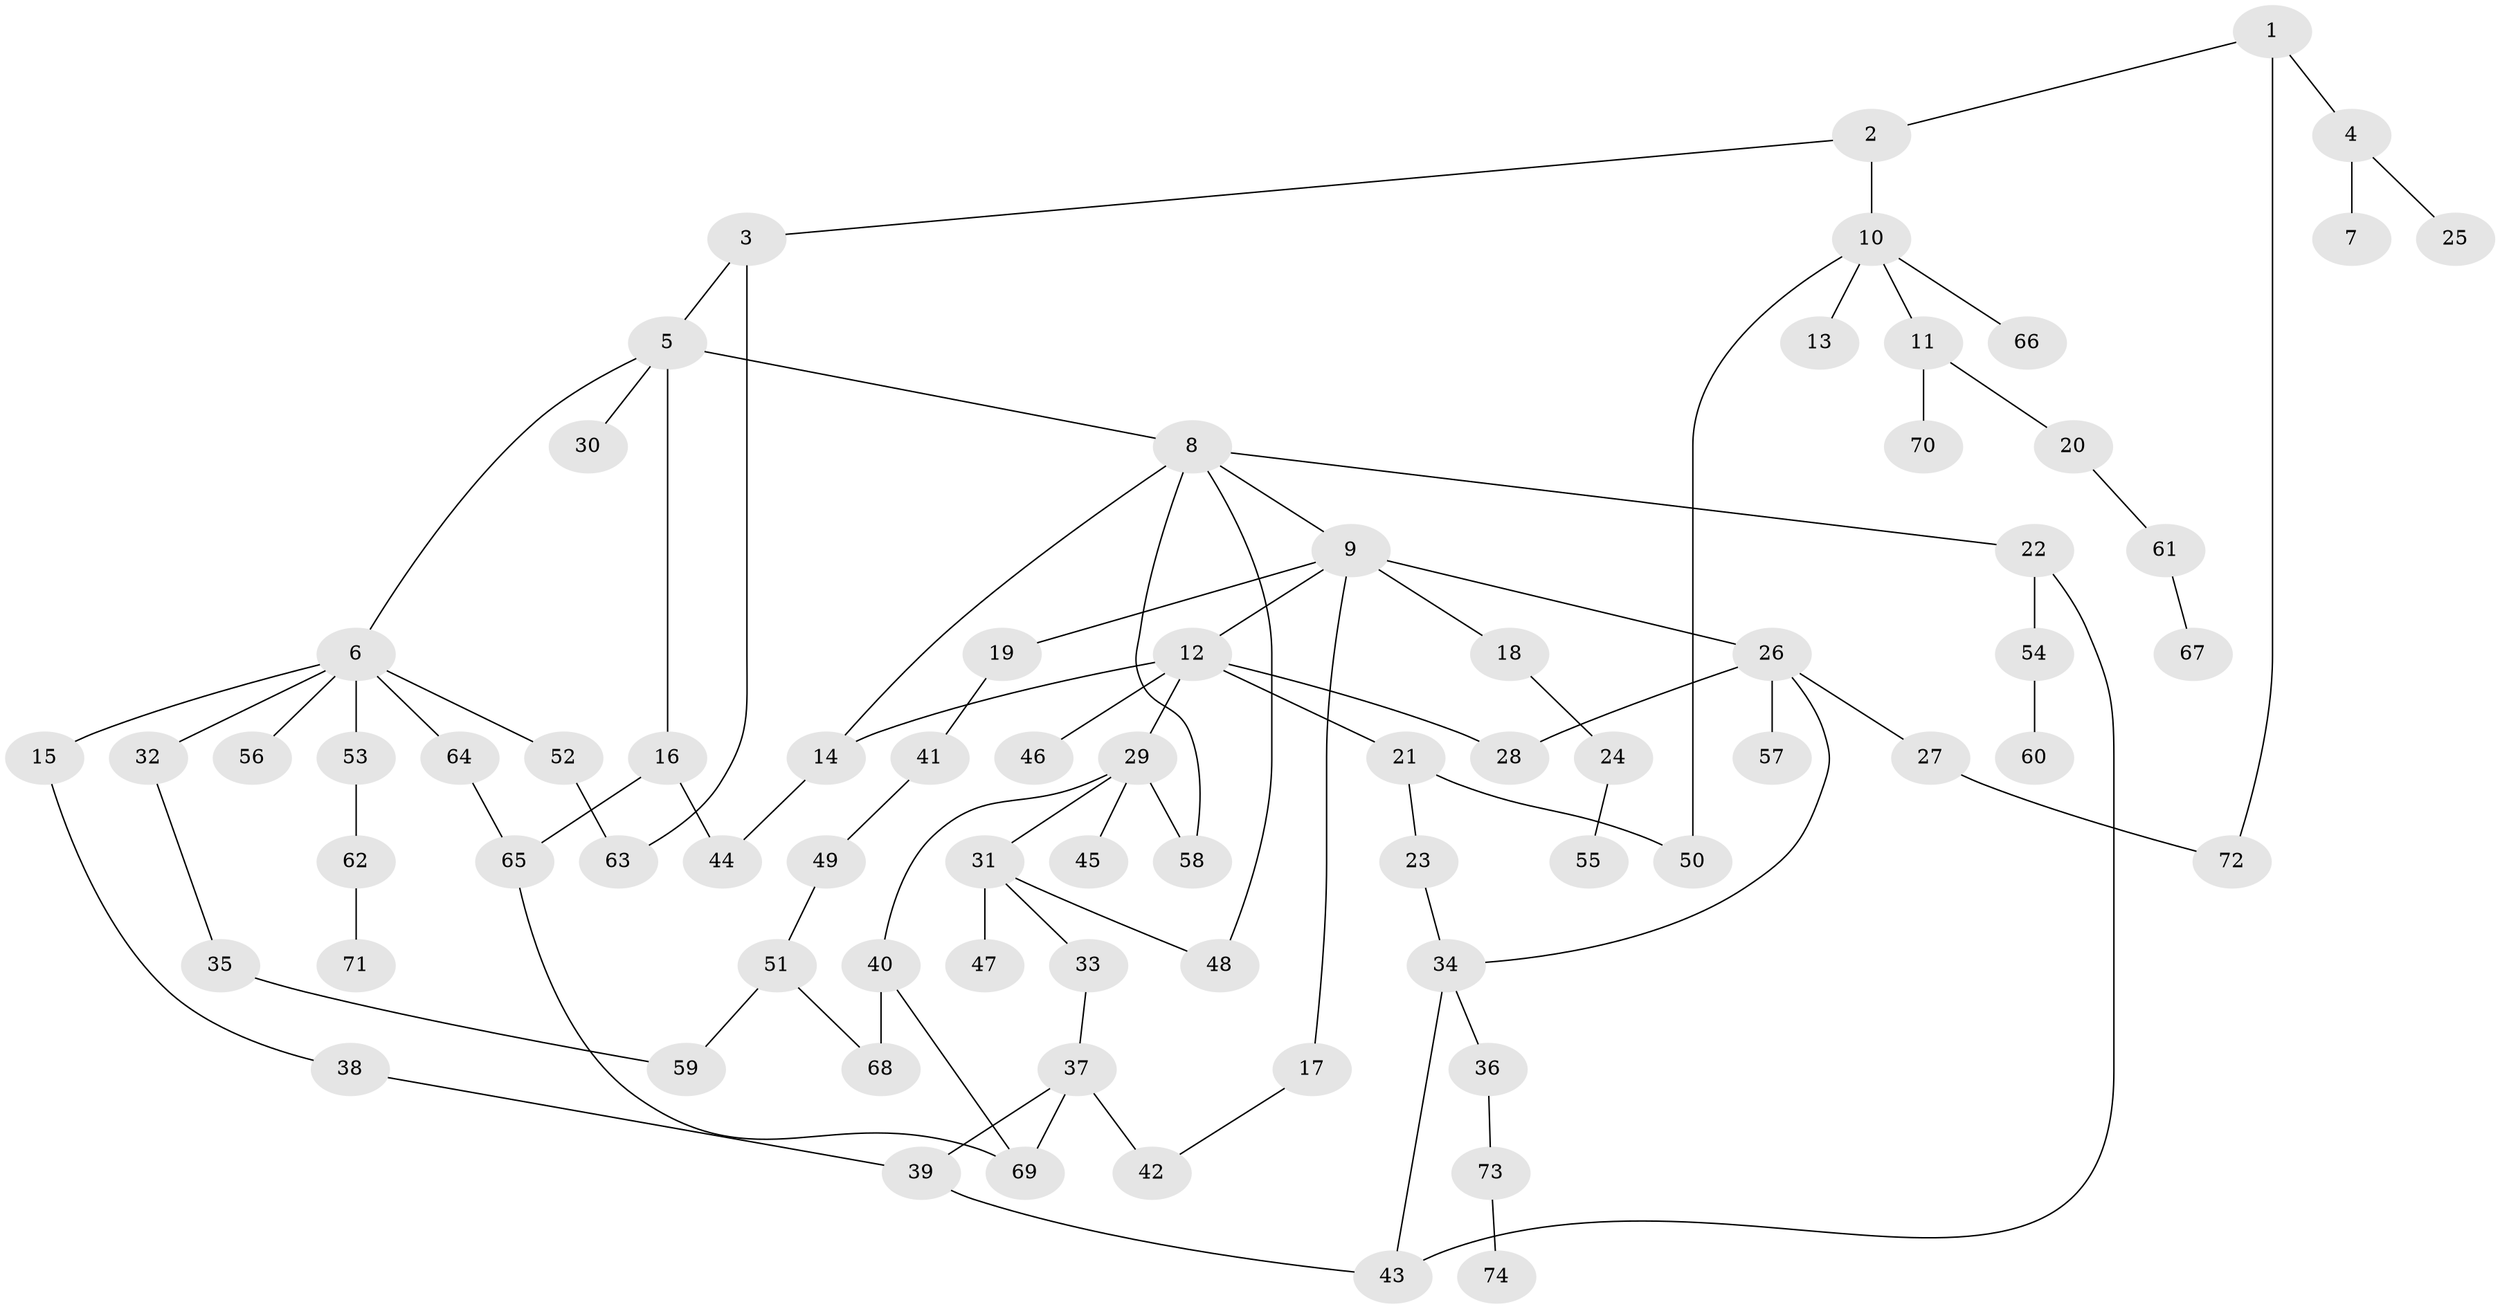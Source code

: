 // original degree distribution, {3: 0.17475728155339806, 4: 0.06796116504854369, 6: 0.06796116504854369, 8: 0.009708737864077669, 2: 0.3300970873786408, 1: 0.33980582524271846, 5: 0.009708737864077669}
// Generated by graph-tools (version 1.1) at 2025/49/03/04/25 22:49:04]
// undirected, 74 vertices, 91 edges
graph export_dot {
  node [color=gray90,style=filled];
  1;
  2;
  3;
  4;
  5;
  6;
  7;
  8;
  9;
  10;
  11;
  12;
  13;
  14;
  15;
  16;
  17;
  18;
  19;
  20;
  21;
  22;
  23;
  24;
  25;
  26;
  27;
  28;
  29;
  30;
  31;
  32;
  33;
  34;
  35;
  36;
  37;
  38;
  39;
  40;
  41;
  42;
  43;
  44;
  45;
  46;
  47;
  48;
  49;
  50;
  51;
  52;
  53;
  54;
  55;
  56;
  57;
  58;
  59;
  60;
  61;
  62;
  63;
  64;
  65;
  66;
  67;
  68;
  69;
  70;
  71;
  72;
  73;
  74;
  1 -- 2 [weight=1.0];
  1 -- 4 [weight=1.0];
  1 -- 72 [weight=1.0];
  2 -- 3 [weight=1.0];
  2 -- 10 [weight=1.0];
  3 -- 5 [weight=1.0];
  3 -- 63 [weight=1.0];
  4 -- 7 [weight=1.0];
  4 -- 25 [weight=1.0];
  5 -- 6 [weight=1.0];
  5 -- 8 [weight=1.0];
  5 -- 16 [weight=1.0];
  5 -- 30 [weight=1.0];
  6 -- 15 [weight=1.0];
  6 -- 32 [weight=1.0];
  6 -- 52 [weight=1.0];
  6 -- 53 [weight=1.0];
  6 -- 56 [weight=1.0];
  6 -- 64 [weight=1.0];
  8 -- 9 [weight=1.0];
  8 -- 14 [weight=1.0];
  8 -- 22 [weight=1.0];
  8 -- 48 [weight=1.0];
  8 -- 58 [weight=1.0];
  9 -- 12 [weight=1.0];
  9 -- 17 [weight=1.0];
  9 -- 18 [weight=1.0];
  9 -- 19 [weight=1.0];
  9 -- 26 [weight=1.0];
  10 -- 11 [weight=1.0];
  10 -- 13 [weight=1.0];
  10 -- 50 [weight=1.0];
  10 -- 66 [weight=1.0];
  11 -- 20 [weight=1.0];
  11 -- 70 [weight=1.0];
  12 -- 14 [weight=1.0];
  12 -- 21 [weight=1.0];
  12 -- 28 [weight=1.0];
  12 -- 29 [weight=1.0];
  12 -- 46 [weight=1.0];
  14 -- 44 [weight=1.0];
  15 -- 38 [weight=1.0];
  16 -- 44 [weight=1.0];
  16 -- 65 [weight=1.0];
  17 -- 42 [weight=1.0];
  18 -- 24 [weight=1.0];
  19 -- 41 [weight=1.0];
  20 -- 61 [weight=1.0];
  21 -- 23 [weight=1.0];
  21 -- 50 [weight=1.0];
  22 -- 43 [weight=1.0];
  22 -- 54 [weight=1.0];
  23 -- 34 [weight=1.0];
  24 -- 55 [weight=1.0];
  26 -- 27 [weight=1.0];
  26 -- 28 [weight=1.0];
  26 -- 34 [weight=1.0];
  26 -- 57 [weight=1.0];
  27 -- 72 [weight=1.0];
  29 -- 31 [weight=1.0];
  29 -- 40 [weight=1.0];
  29 -- 45 [weight=1.0];
  29 -- 58 [weight=1.0];
  31 -- 33 [weight=1.0];
  31 -- 47 [weight=1.0];
  31 -- 48 [weight=1.0];
  32 -- 35 [weight=1.0];
  33 -- 37 [weight=1.0];
  34 -- 36 [weight=1.0];
  34 -- 43 [weight=1.0];
  35 -- 59 [weight=1.0];
  36 -- 73 [weight=1.0];
  37 -- 39 [weight=1.0];
  37 -- 42 [weight=1.0];
  37 -- 69 [weight=1.0];
  38 -- 39 [weight=1.0];
  39 -- 43 [weight=1.0];
  40 -- 68 [weight=1.0];
  40 -- 69 [weight=1.0];
  41 -- 49 [weight=1.0];
  49 -- 51 [weight=1.0];
  51 -- 59 [weight=1.0];
  51 -- 68 [weight=1.0];
  52 -- 63 [weight=1.0];
  53 -- 62 [weight=1.0];
  54 -- 60 [weight=1.0];
  61 -- 67 [weight=1.0];
  62 -- 71 [weight=1.0];
  64 -- 65 [weight=1.0];
  65 -- 69 [weight=1.0];
  73 -- 74 [weight=1.0];
}
